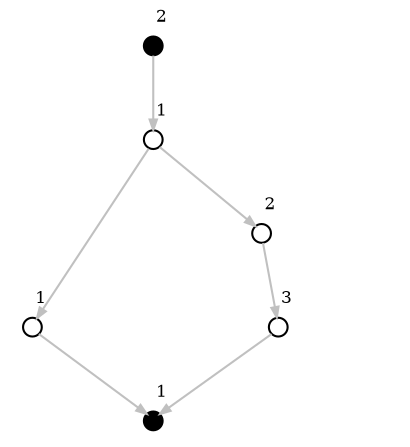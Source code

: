 digraph G { ratio=1; center = true; edge [arrowsize=.5, weight=.1,
	color="gray", fontsize=8]; node
	[label="",shape=circle,height=0.12,width=0.12,fontsize=1];
	dummy_species_id12dummy_compartment_id ->
	dummy_species_id11dummy_compartment_id;
	dummy_species_id13dummy_compartment_id ->
	dummy_species_id11dummy_compartment_id;
	dummy_species_id14dummy_compartment_id ->
	dummy_species_id13dummy_compartment_id;
	dummy_species_id15dummy_compartment_id ->
	dummy_species_id12dummy_compartment_id;
	dummy_species_id15dummy_compartment_id ->
	dummy_species_id14dummy_compartment_id;
	dummy_species_id16dummy_compartment_id ->
	dummy_species_id15dummy_compartment_id;
	dummy_species_id11dummy_compartment_id [color="black",
	style=filled]; dummy_species_id12dummy_compartment_id ;
	dummy_species_id13dummy_compartment_id ;
	dummy_species_id14dummy_compartment_id ;
	dummy_species_id15dummy_compartment_id ;
	dummy_species_id16dummy_compartment_id [color="black",
	style=filled]; dummy_species_id11dummy_compartment_id ->
	dummy_species_id11dummy_compartment_id [taillabel="1",
	labelangle=45, labeldistance=1, color=transparent];
	dummy_species_id12dummy_compartment_id ->
	dummy_species_id12dummy_compartment_id [taillabel="1",
	labelangle=45, labeldistance=1, color=transparent];
	dummy_species_id13dummy_compartment_id ->
	dummy_species_id13dummy_compartment_id [taillabel="3",
	labelangle=45, labeldistance=1, color=transparent];
	dummy_species_id14dummy_compartment_id ->
	dummy_species_id14dummy_compartment_id [taillabel="2",
	labelangle=45, labeldistance=1, color=transparent];
	dummy_species_id15dummy_compartment_id ->
	dummy_species_id15dummy_compartment_id [taillabel="1",
	labelangle=45, labeldistance=1, color=transparent];
	dummy_species_id16dummy_compartment_id ->
	dummy_species_id16dummy_compartment_id [taillabel="2",
	labelangle=45, labeldistance=1, color=transparent]; }